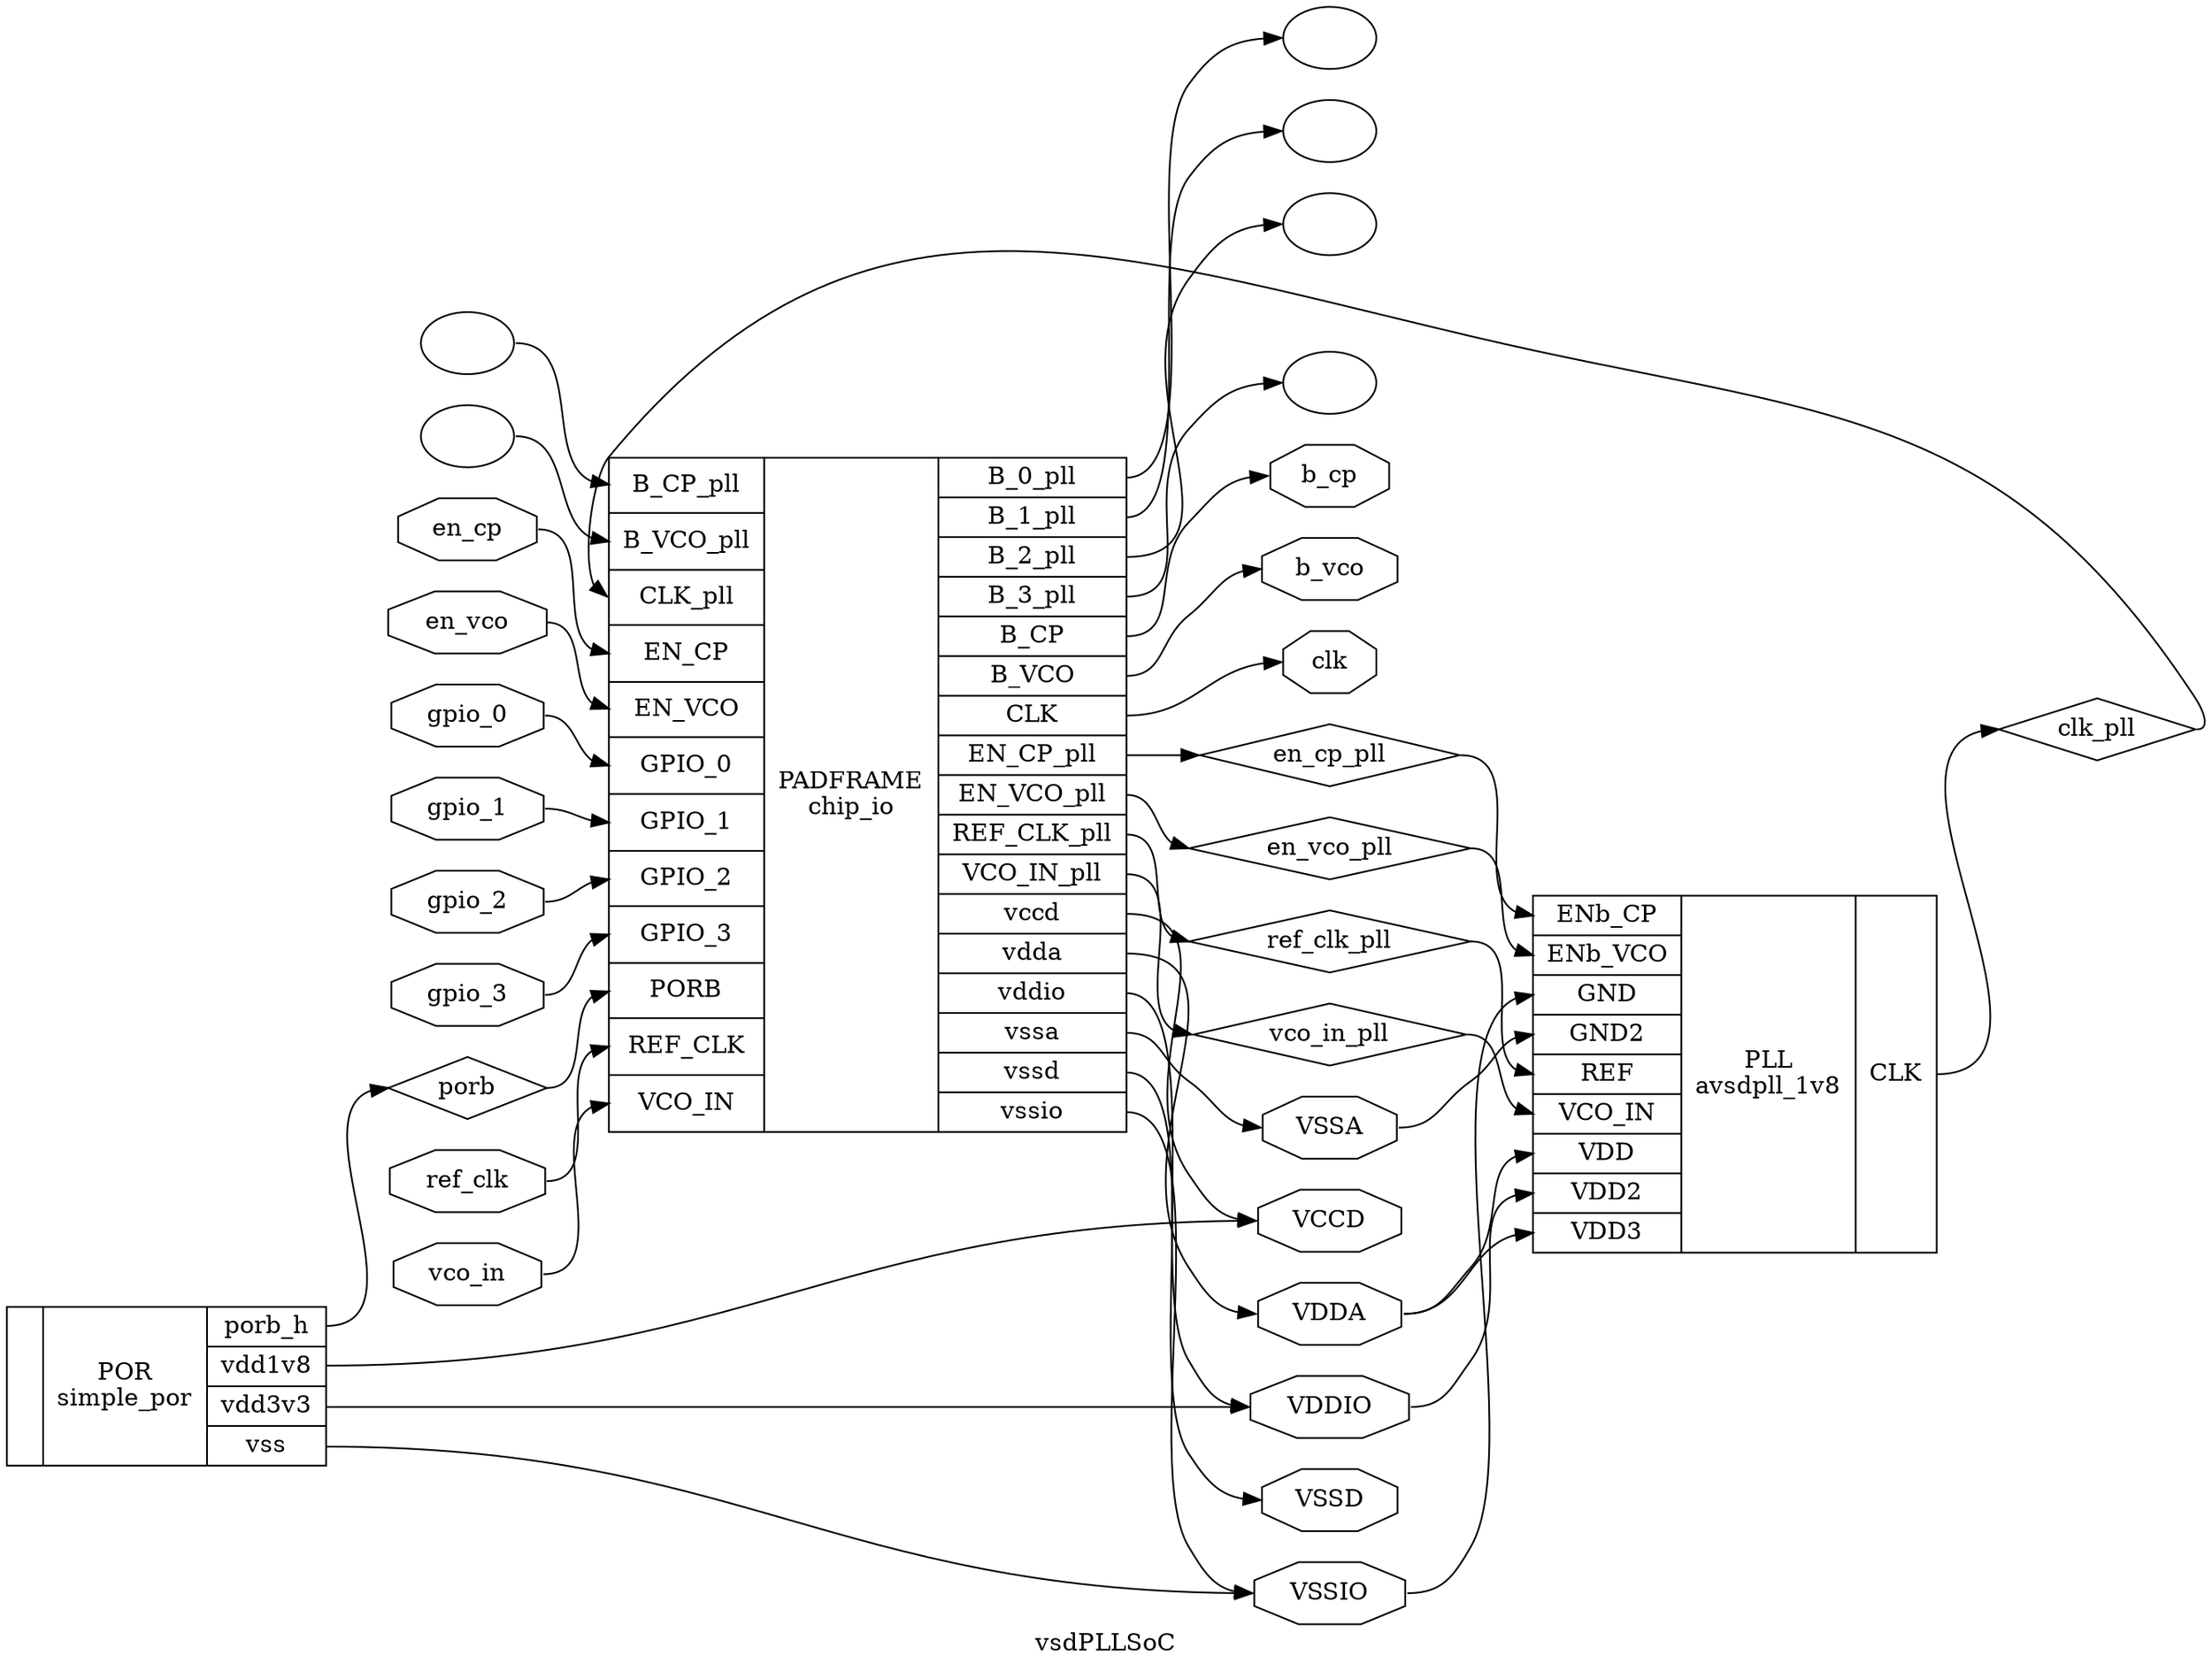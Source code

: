 digraph "vsdPLLSoC" {
label="vsdPLLSoC";
rankdir="LR";
remincross=true;
n1 [ shape=diamond, label="porb", color="black", fontcolor="black" ];
n2 [ shape=diamond, label="en_vco_pll", color="black", fontcolor="black" ];
n3 [ shape=diamond, label="en_cp_pll", color="black", fontcolor="black" ];
n4 [ shape=diamond, label="vco_in_pll", color="black", fontcolor="black" ];
n5 [ shape=diamond, label="clk_pll", color="black", fontcolor="black" ];
n6 [ shape=diamond, label="ref_clk_pll", color="black", fontcolor="black" ];
n7 [ shape=octagon, label="clk", color="black", fontcolor="black" ];
n8 [ shape=octagon, label="gpio_0", color="black", fontcolor="black" ];
n9 [ shape=octagon, label="gpio_1", color="black", fontcolor="black" ];
n10 [ shape=octagon, label="gpio_2", color="black", fontcolor="black" ];
n11 [ shape=octagon, label="gpio_3", color="black", fontcolor="black" ];
n12 [ shape=octagon, label="VSSA", color="black", fontcolor="black" ];
n13 [ shape=octagon, label="VDDA", color="black", fontcolor="black" ];
n14 [ shape=octagon, label="VSSIO", color="black", fontcolor="black" ];
n15 [ shape=octagon, label="VDDIO", color="black", fontcolor="black" ];
n16 [ shape=octagon, label="VSSD", color="black", fontcolor="black" ];
n17 [ shape=octagon, label="VCCD", color="black", fontcolor="black" ];
n18 [ shape=octagon, label="en_vco", color="black", fontcolor="black" ];
n19 [ shape=octagon, label="en_cp", color="black", fontcolor="black" ];
n20 [ shape=octagon, label="vco_in", color="black", fontcolor="black" ];
n21 [ shape=octagon, label="b_vco", color="black", fontcolor="black" ];
n22 [ shape=octagon, label="b_cp", color="black", fontcolor="black" ];
n23 [ shape=octagon, label="ref_clk", color="black", fontcolor="black" ];
v0 [ label="" ];
v1 [ label="" ];
v2 [ label="" ];
v3 [ label="" ];
v4 [ label="" ];
v5 [ label="" ];
c53 [ shape=record, label="{{<p24> B_CP_pll|<p25> B_VCO_pll|<p26> CLK_pll|<p27> EN_CP|<p28> EN_VCO|<p29> GPIO_0|<p30> GPIO_1|<p31> GPIO_2|<p32> GPIO_3|<p33> PORB|<p34> REF_CLK|<p35> VCO_IN}|PADFRAME\nchip_io|{<p36> B_0_pll|<p37> B_1_pll|<p38> B_2_pll|<p39> B_3_pll|<p40> B_CP|<p41> B_VCO|<p42> CLK|<p43> EN_CP_pll|<p44> EN_VCO_pll|<p45> REF_CLK_pll|<p46> VCO_IN_pll|<p47> vccd|<p48> vdda|<p49> vddio|<p50> vssa|<p51> vssd|<p52> vssio}}" ];
c62 [ shape=record, label="{{<p54> ENb_CP|<p55> ENb_VCO|<p56> GND|<p57> GND2|<p58> REF|<p35> VCO_IN|<p59> VDD|<p60> VDD2|<p61> VDD3}|PLL\navsdpll_1v8|{<p42> CLK}}" ];
c67 [ shape=record, label="{{}|POR\nsimple_por|{<p63> porb_h|<p64> vdd1v8|<p65> vdd3v3|<p66> vss}}" ];
c67:p63:e -> n1:w [color="black", label=""];
n1:e -> c53:p33:w [color="black", label=""];
n10:e -> c53:p31:w [color="black", label=""];
n11:e -> c53:p32:w [color="black", label=""];
c53:p50:e -> n12:w [color="black", label=""];
n12:e -> c62:p57:w [color="black", label=""];
c53:p48:e -> n13:w [color="black", label=""];
n13:e -> c62:p59:w [color="black", label=""];
n13:e -> c62:p61:w [color="black", label=""];
c53:p52:e -> n14:w [color="black", label=""];
c67:p66:e -> n14:w [color="black", label=""];
n14:e -> c62:p56:w [color="black", label=""];
c53:p49:e -> n15:w [color="black", label=""];
c67:p65:e -> n15:w [color="black", label=""];
n15:e -> c62:p60:w [color="black", label=""];
c53:p51:e -> n16:w [color="black", label=""];
c53:p47:e -> n17:w [color="black", label=""];
c67:p64:e -> n17:w [color="black", label=""];
n18:e -> c53:p28:w [color="black", label=""];
n19:e -> c53:p27:w [color="black", label=""];
c53:p44:e -> n2:w [color="black", label=""];
n2:e -> c62:p55:w [color="black", label=""];
n20:e -> c53:p35:w [color="black", label=""];
c53:p41:e -> n21:w [color="black", label=""];
c53:p40:e -> n22:w [color="black", label=""];
n23:e -> c53:p34:w [color="black", label=""];
c53:p43:e -> n3:w [color="black", label=""];
n3:e -> c62:p54:w [color="black", label=""];
c53:p46:e -> n4:w [color="black", label=""];
n4:e -> c62:p35:w [color="black", label=""];
c62:p42:e -> n5:w [color="black", label=""];
n5:e -> c53:p26:w [color="black", label=""];
c53:p45:e -> n6:w [color="black", label=""];
n6:e -> c62:p58:w [color="black", label=""];
c53:p42:e -> n7:w [color="black", label=""];
n8:e -> c53:p29:w [color="black", label=""];
n9:e -> c53:p30:w [color="black", label=""];
v0:e -> c53:p25:w [color="black", label=""];
v1:e -> c53:p24:w [color="black", label=""];
c53:p39:e -> v2:w [color="black", label=""];
c53:p38:e -> v3:w [color="black", label=""];
c53:p37:e -> v4:w [color="black", label=""];
c53:p36:e -> v5:w [color="black", label=""];
}
